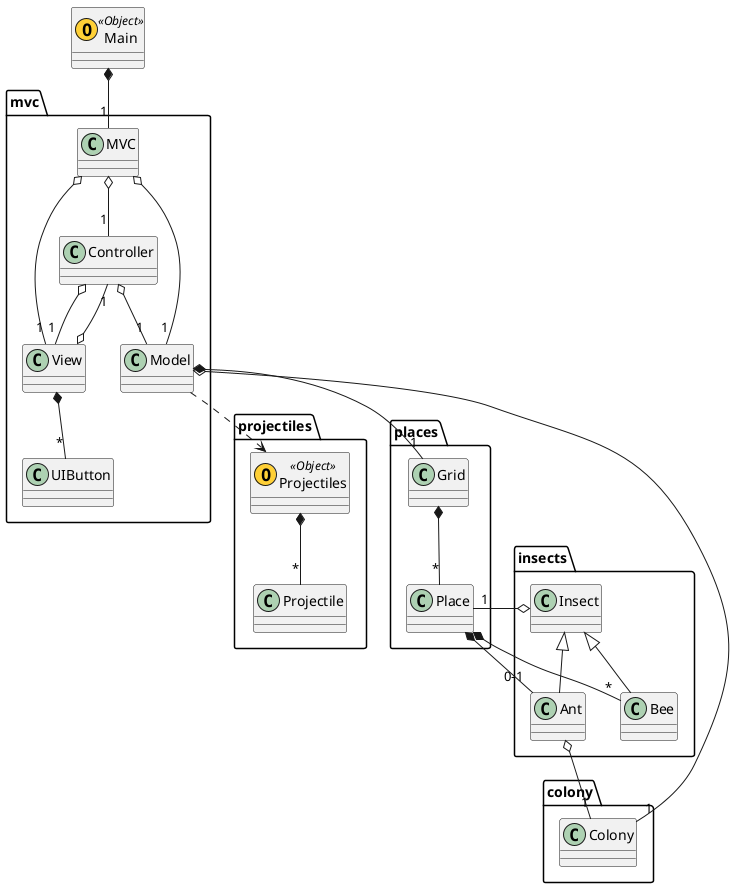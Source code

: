 @startuml

class Main << (O,#FFD036) Object >>
package projectiles {
class Projectiles << (O,#FFD036) Object >>
class Projectile
}
package places {
class Grid
class Place
}
package mvc {
class MVC
class Model
class Controller
class View
class UIButton
}
package insects {
class Insect
class Ant
class Bee
}
package colony {
class Colony
}

Main *-- "1" MVC
MVC o-- "1" Model
MVC o-- "1" Controller
MVC o-- "1" View
Controller o-- "1" Model
Controller o-- "1" View
View o-- "1" Controller
View *-- "*" UIButton

Model o-- "1" Colony
Model *-- "1" Grid
Model ..> Projectiles

Grid *-- "*" Place
Place *-- "0-1" Ant
Place *-- "*" Bee

Insect o-- "1" Place
Ant o-- "1" Colony

Insect <|-- Ant
Insect <|-- Bee

Projectiles *-- "*" Projectile

@enduml
